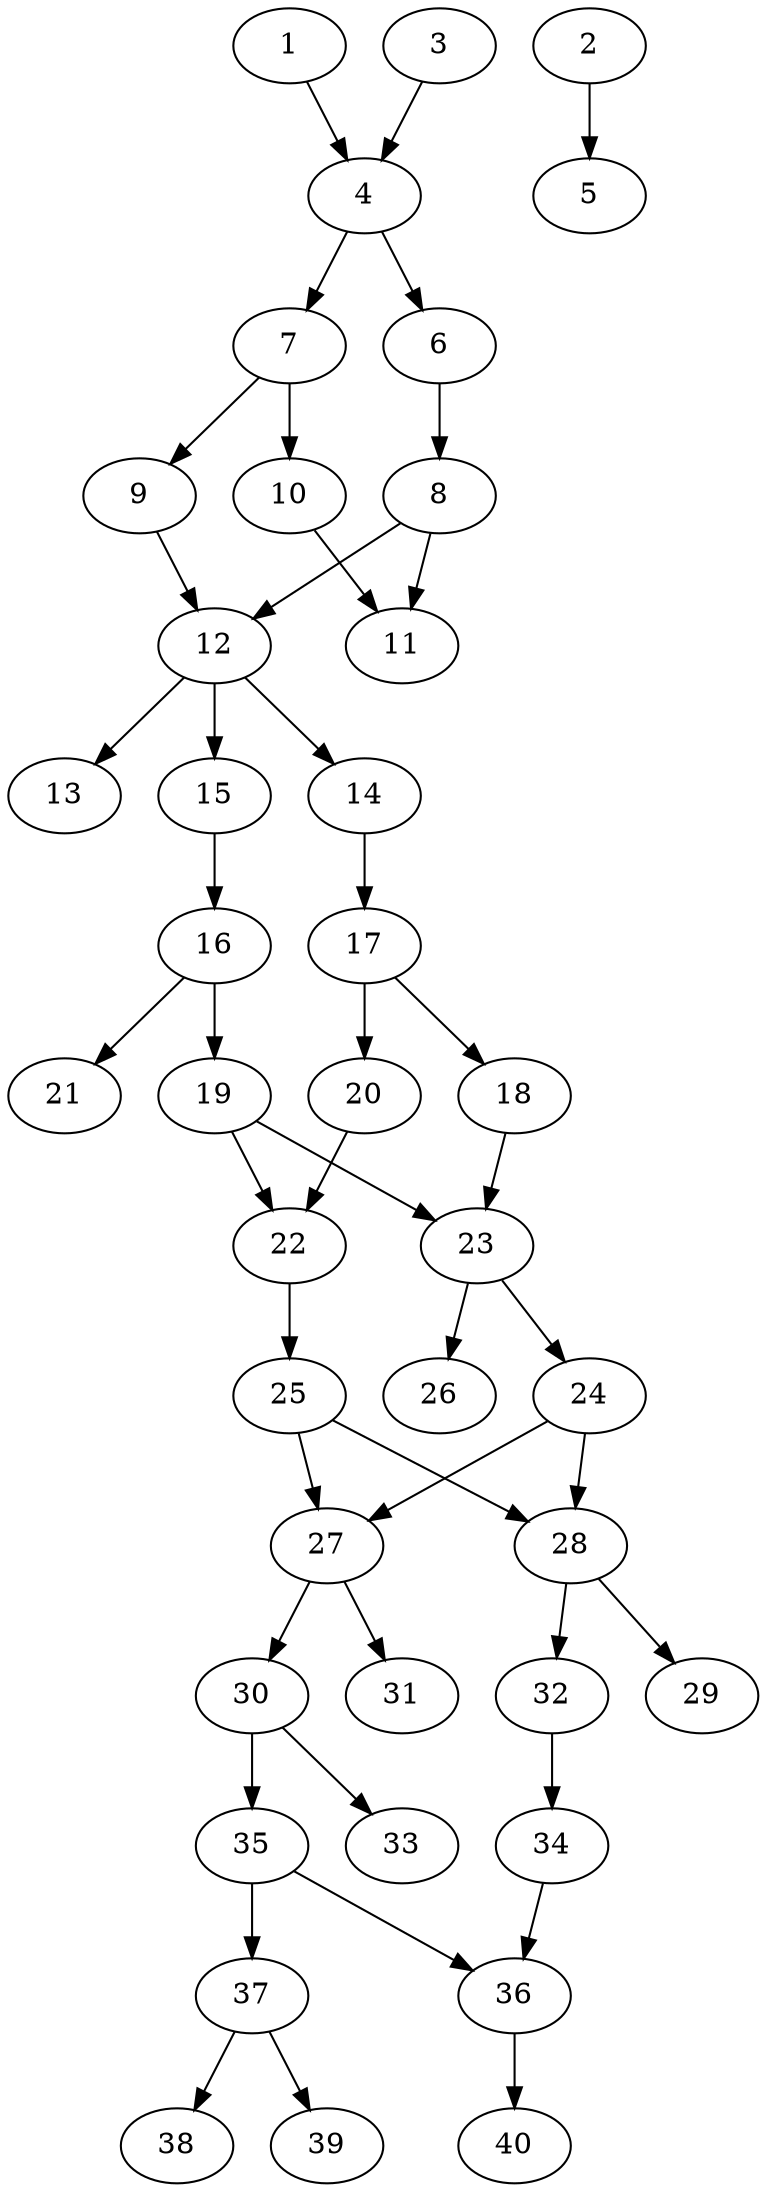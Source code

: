 // DAG automatically generated by daggen at Thu Oct  3 14:06:49 2019
// ./daggen --dot -n 40 --ccr 0.4 --fat 0.3 --regular 0.5 --density 0.5 --mindata 5242880 --maxdata 52428800 
digraph G {
  1 [size="94021120", alpha="0.14", expect_size="37608448"] 
  1 -> 4 [size ="37608448"]
  2 [size="47247360", alpha="0.05", expect_size="18898944"] 
  2 -> 5 [size ="18898944"]
  3 [size="77573120", alpha="0.20", expect_size="31029248"] 
  3 -> 4 [size ="31029248"]
  4 [size="22722560", alpha="0.15", expect_size="9089024"] 
  4 -> 6 [size ="9089024"]
  4 -> 7 [size ="9089024"]
  5 [size="37913600", alpha="0.06", expect_size="15165440"] 
  6 [size="79656960", alpha="0.10", expect_size="31862784"] 
  6 -> 8 [size ="31862784"]
  7 [size="130839040", alpha="0.14", expect_size="52335616"] 
  7 -> 9 [size ="52335616"]
  7 -> 10 [size ="52335616"]
  8 [size="99965440", alpha="0.12", expect_size="39986176"] 
  8 -> 11 [size ="39986176"]
  8 -> 12 [size ="39986176"]
  9 [size="16934400", alpha="0.16", expect_size="6773760"] 
  9 -> 12 [size ="6773760"]
  10 [size="117890560", alpha="0.02", expect_size="47156224"] 
  10 -> 11 [size ="47156224"]
  11 [size="61294080", alpha="0.02", expect_size="24517632"] 
  12 [size="28392960", alpha="0.09", expect_size="11357184"] 
  12 -> 13 [size ="11357184"]
  12 -> 14 [size ="11357184"]
  12 -> 15 [size ="11357184"]
  13 [size="59563520", alpha="0.05", expect_size="23825408"] 
  14 [size="56721920", alpha="0.04", expect_size="22688768"] 
  14 -> 17 [size ="22688768"]
  15 [size="26675200", alpha="0.15", expect_size="10670080"] 
  15 -> 16 [size ="10670080"]
  16 [size="63656960", alpha="0.01", expect_size="25462784"] 
  16 -> 19 [size ="25462784"]
  16 -> 21 [size ="25462784"]
  17 [size="120476160", alpha="0.03", expect_size="48190464"] 
  17 -> 18 [size ="48190464"]
  17 -> 20 [size ="48190464"]
  18 [size="86809600", alpha="0.09", expect_size="34723840"] 
  18 -> 23 [size ="34723840"]
  19 [size="38553600", alpha="0.07", expect_size="15421440"] 
  19 -> 22 [size ="15421440"]
  19 -> 23 [size ="15421440"]
  20 [size="17402880", alpha="0.20", expect_size="6961152"] 
  20 -> 22 [size ="6961152"]
  21 [size="27645440", alpha="0.07", expect_size="11058176"] 
  22 [size="40852480", alpha="0.19", expect_size="16340992"] 
  22 -> 25 [size ="16340992"]
  23 [size="96296960", alpha="0.03", expect_size="38518784"] 
  23 -> 24 [size ="38518784"]
  23 -> 26 [size ="38518784"]
  24 [size="123082240", alpha="0.08", expect_size="49232896"] 
  24 -> 27 [size ="49232896"]
  24 -> 28 [size ="49232896"]
  25 [size="28628480", alpha="0.17", expect_size="11451392"] 
  25 -> 27 [size ="11451392"]
  25 -> 28 [size ="11451392"]
  26 [size="117143040", alpha="0.18", expect_size="46857216"] 
  27 [size="124648960", alpha="0.18", expect_size="49859584"] 
  27 -> 30 [size ="49859584"]
  27 -> 31 [size ="49859584"]
  28 [size="27235840", alpha="0.13", expect_size="10894336"] 
  28 -> 29 [size ="10894336"]
  28 -> 32 [size ="10894336"]
  29 [size="81136640", alpha="0.09", expect_size="32454656"] 
  30 [size="121669120", alpha="0.03", expect_size="48667648"] 
  30 -> 33 [size ="48667648"]
  30 -> 35 [size ="48667648"]
  31 [size="120995840", alpha="0.05", expect_size="48398336"] 
  32 [size="42071040", alpha="0.09", expect_size="16828416"] 
  32 -> 34 [size ="16828416"]
  33 [size="36994560", alpha="0.01", expect_size="14797824"] 
  34 [size="52275200", alpha="0.01", expect_size="20910080"] 
  34 -> 36 [size ="20910080"]
  35 [size="97523200", alpha="0.03", expect_size="39009280"] 
  35 -> 36 [size ="39009280"]
  35 -> 37 [size ="39009280"]
  36 [size="79582720", alpha="0.14", expect_size="31833088"] 
  36 -> 40 [size ="31833088"]
  37 [size="65008640", alpha="0.03", expect_size="26003456"] 
  37 -> 38 [size ="26003456"]
  37 -> 39 [size ="26003456"]
  38 [size="53568000", alpha="0.04", expect_size="21427200"] 
  39 [size="14151680", alpha="0.09", expect_size="5660672"] 
  40 [size="68554240", alpha="0.16", expect_size="27421696"] 
}
